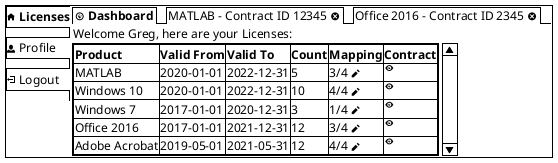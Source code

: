 @startsalt
{+
    {/
        <&home> <b>Licenses</b>
        | <&person> Profile
        | <&account-logout> Logout
    } |
    {
        {/ <&dashboard> <b>Dashboard</b> | MATLAB - Contract ID 12345 <&circle-x> | Office 2016 - Contract ID 2345 <&circle-x> }
        Welcome Greg, here are your Licenses:
        {SI
            {#
                <b>Product</b> | <b>Valid From</b> | <b>Valid To</b> | <b>Count</b> | <b>Mapping</b> | <b>Contract</b>
                MATLAB | 2020-01-01 | 2022-12-31 | 5 | 3/4 <&pencil> | <&eye>
                Windows 10 | 2020-01-01 | 2022-12-31 | 10 | 4/4 <&pencil> | <&eye>
                Windows 7 | 2017-01-01 | 2020-12-31 | 3 | 1/4 <&pencil> | <&eye>
                Office 2016 | 2017-01-01 | 2021-12-31 | 12 | 3/4 <&pencil> | <&eye>
                Adobe Acrobat | 2019-05-01 | 2021-05-31 | 12 | 4/4 <&pencil> | <&eye>
            }
        }
    }
}
@enduml
